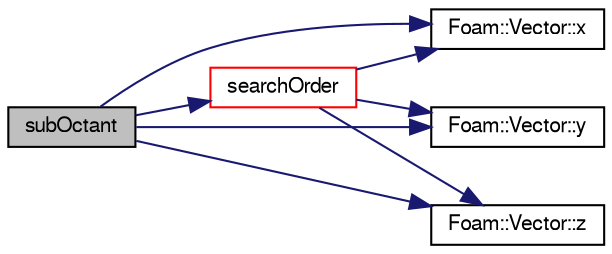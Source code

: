digraph "subOctant"
{
  bgcolor="transparent";
  edge [fontname="FreeSans",fontsize="10",labelfontname="FreeSans",labelfontsize="10"];
  node [fontname="FreeSans",fontsize="10",shape=record];
  rankdir="LR";
  Node149 [label="subOctant",height=0.2,width=0.4,color="black", fillcolor="grey75", style="filled", fontcolor="black"];
  Node149 -> Node150 [color="midnightblue",fontsize="10",style="solid",fontname="FreeSans"];
  Node150 [label="searchOrder",height=0.2,width=0.4,color="red",URL="$a27618.html#a4755b78bc3e7e11bc866f45baccf8fdc",tooltip="Calculates optimal order to look for nearest to point. "];
  Node150 -> Node152 [color="midnightblue",fontsize="10",style="solid",fontname="FreeSans"];
  Node152 [label="Foam::Vector::x",height=0.2,width=0.4,color="black",URL="$a28442.html#a63327976e5a8359700064a02ae22548e"];
  Node150 -> Node153 [color="midnightblue",fontsize="10",style="solid",fontname="FreeSans"];
  Node153 [label="Foam::Vector::y",height=0.2,width=0.4,color="black",URL="$a28442.html#a1ee865f676fbac703a49c6654dd3ad74"];
  Node150 -> Node154 [color="midnightblue",fontsize="10",style="solid",fontname="FreeSans"];
  Node154 [label="Foam::Vector::z",height=0.2,width=0.4,color="black",URL="$a28442.html#a1c8320b15610de211ec70ef966581423"];
  Node149 -> Node152 [color="midnightblue",fontsize="10",style="solid",fontname="FreeSans"];
  Node149 -> Node153 [color="midnightblue",fontsize="10",style="solid",fontname="FreeSans"];
  Node149 -> Node154 [color="midnightblue",fontsize="10",style="solid",fontname="FreeSans"];
}

